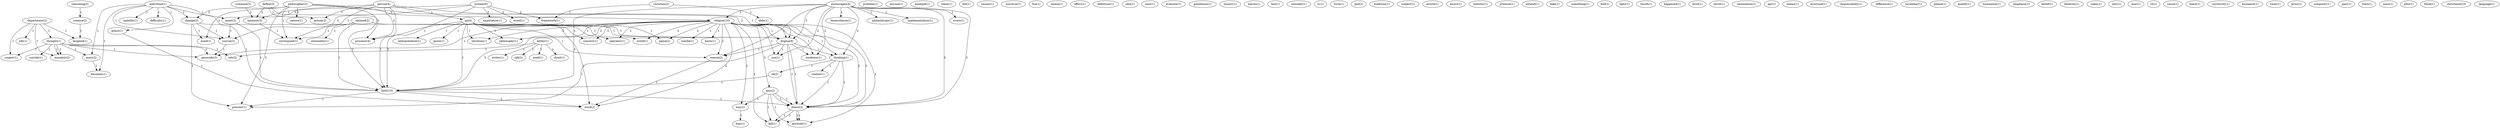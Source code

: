 digraph G {
  define [ label="define(3)" ];
  moment [ label="moment(3)" ];
  prisoner [ label="prisoner(4)" ];
  prison [ label="prison(3)" ];
  problem [ label="problem(1)" ];
  anyone [ label="anyone(1)" ];
  example [ label="example(1)" ];
  claim [ label="claim(1)" ];
  bet [ label="bet(1)" ];
  causes [ label="causes(1)" ];
  universe [ label="universe(1)" ];
  someone [ label="someone(3)" ];
  person [ label="person(4)" ];
  go [ label="go(4)" ];
  dogma [ label="dogma(8)" ];
  correspond [ label="correspond(1)" ];
  faith [ label="faith(10)" ];
  fun [ label="fun(1)" ];
  notion [ label="notion(1)" ];
  offers [ label="offers(1)" ];
  definition [ label="definition(1)" ];
  skin [ label="skin(1)" ];
  case [ label="case(1)" ];
  evaluate [ label="evaluate(1)" ];
  philosopher [ label="philosopher(3)" ];
  nature [ label="nature(1)" ];
  religion [ label="religion(10)" ];
  change [ label="change(2)" ];
  mind [ label="mind(1)" ];
  present [ label="present(1)" ];
  pantheism [ label="pantheism(1)" ];
  thought [ label="thought(1)" ];
  cooper [ label="cooper(1)" ];
  suicide [ label="suicide(1)" ];
  edu [ label="edu(5)" ];
  mass [ label="mass(2)" ];
  macalstr [ label="macalstr(2)" ];
  genocide [ label="genocide(3)" ];
  misery [ label="misery(1)" ];
  leaves [ label="leaves(1)" ];
  test [ label="test(1)" ];
  consider [ label="consider(1)" ];
  cc [ label="cc(1)" ];
  reasoning [ label="reasoning(2)" ];
  science [ label="science(2)" ];
  turin [ label="turin(1)" ];
  god [ label="god(2)" ];
  claimed [ label="claimed(2)" ];
  rationality [ label="rationality(1)" ];
  tradition [ label="tradition(1)" ];
  encourages [ label="encourages(4)" ];
  philanthropy [ label="philanthropy(1)" ];
  implementation [ label="implementation(1)" ];
  scorn [ label="scorn(1)" ];
  condemn [ label="condemn(1)" ];
  thinking [ label="thinking(1)" ];
  use [ label="use(1)" ];
  doesn [ label="doesn(1)" ];
  reason [ label="reason(2)" ];
  doesn [ label="doesn(2)" ];
  benevolence [ label="benevolence(1)" ];
  subject [ label="subject(1)" ];
  article [ label="article(1)" ];
  department [ label="department(2)" ];
  edt [ label="edt(1)" ];
  thought [ label="thought(1)" ];
  laughed [ label="laughed(1)" ];
  exists [ label="exists(1)" ];
  webster [ label="webster(1)" ];
  premise [ label="premise(1)" ];
  extend [ label="extend(1)" ];
  take [ label="take(1)" ];
  something [ label="something(1)" ];
  system [ label="system(6)" ];
  experience [ label="experience(1)" ];
  point [ label="point(2)" ];
  event [ label="event(1)" ];
  course [ label="course(2)" ];
  framework [ label="framework(1)" ];
  boil [ label="boil(1)" ];
  concern [ label="concern(1)" ];
  operates [ label="operates(1)" ];
  similie [ label="similie(1)" ];
  harm [ label="harm(1)" ];
  intuition [ label="intuition(1)" ];
  gun [ label="gun(2)" ];
  game [ label="game(2)" ];
  world [ label="world(1)" ];
  way [ label="way(2)" ];
  philosophy [ label="philosophy(1)" ];
  kill [ label="kill(1)" ];
  word [ label="word(2)" ];
  anybody [ label="anybody(1)" ];
  individual [ label="individual(1)" ];
  difficulty [ label="difficulty(1)" ];
  becomes [ label="becomes(1)" ];
  inability [ label="inability(1)" ];
  admit [ label="admit(1)" ];
  light [ label="light(1)" ];
  result [ label="result(1)" ];
  happened [ label="happened(1)" ];
  level [ label="level(1)" ];
  christ [ label="christ(1)" ];
  kelley [ label="kelley(1)" ];
  tgk [ label="tgk(2)" ];
  need [ label="need(1)" ];
  chest [ label="chest(1)" ];
  writes [ label="writes(1)" ];
  rationalism [ label="rationalism(1)" ];
  apr [ label="apr(1)" ];
  guise [ label="guise(1)" ];
  interpretation [ label="interpretation(1)" ];
  seems [ label="seems(1)" ];
  everyone [ label="everyone(1)" ];
  responsibility [ label="responsibility(1)" ];
  difference [ label="difference(1)" ];
  turambar [ label="turambar(1)" ];
  please [ label="please(1)" ];
  qualify [ label="qualify(1)" ];
  humanism [ label="humanism(1)" ];
  emphasis [ label="emphasis(1)" ];
  belief [ label="belief(1)" ];
  believes [ label="believes(1)" ];
  seem [ label="seem(1)" ];
  sets [ label="sets(1)" ];
  mac [ label="mac(1)" ];
  re [ label="re(1)" ];
  cause [ label="cause(1)" ];
  leave [ label="leave(1)" ];
  ok [ label="ok(2)" ];
  realize [ label="realize(1)" ];
  university [ label="university(1)" ];
  humanist [ label="humanist(1)" ];
  room [ label="room(1)" ];
  jesus [ label="jesus(1)" ];
  bias [ label="bias(1)" ];
  computer [ label="computer(1)" ];
  past [ label="past(1)" ];
  christian [ label="christian(2)" ];
  didn [ label="didn(1)" ];
  start [ label="start(1)" ];
  waco [ label="waco(1)" ];
  john [ label="john(1)" ];
  think [ label="think(1)" ];
  christianity [ label="christianity(3)" ];
  language [ label="language(1)" ];
  define -> moment [ label="2" ];
  define -> prisoner [ label="1" ];
  define -> prison [ label="1" ];
  someone -> moment [ label="2" ];
  person -> moment [ label="1" ];
  person -> go [ label="1" ];
  person -> dogma [ label="1" ];
  person -> correspond [ label="1" ];
  person -> faith [ label="1" ];
  person -> prisoner [ label="2" ];
  person -> prison [ label="1" ];
  moment -> correspond [ label="1" ];
  philosopher -> nature [ label="2" ];
  philosopher -> religion [ label="2" ];
  philosopher -> change [ label="2" ];
  philosopher -> dogma [ label="2" ];
  philosopher -> correspond [ label="1" ];
  philosopher -> faith [ label="2" ];
  philosopher -> mind [ label="2" ];
  philosopher -> present [ label="2" ];
  thought -> cooper [ label="1" ];
  thought -> suicide [ label="1" ];
  thought -> edu [ label="1" ];
  thought -> mass [ label="1" ];
  thought -> macalstr [ label="1" ];
  thought -> genocide [ label="1" ];
  reasoning -> science [ label="1" ];
  claimed -> rationality [ label="1" ];
  claimed -> dogma [ label="1" ];
  claimed -> correspond [ label="1" ];
  claimed -> faith [ label="1" ];
  encourages -> religion [ label="1" ];
  encourages -> philanthropy [ label="1" ];
  encourages -> implementation [ label="1" ];
  encourages -> scorn [ label="1" ];
  encourages -> dogma [ label="3" ];
  encourages -> condemn [ label="2" ];
  encourages -> thinking [ label="2" ];
  encourages -> use [ label="2" ];
  encourages -> doesn [ label="2" ];
  encourages -> reason [ label="1" ];
  encourages -> faith [ label="3" ];
  encourages -> doesn [ label="2" ];
  encourages -> benevolence [ label="1" ];
  department -> edt [ label="1" ];
  department -> cooper [ label="1" ];
  department -> thought [ label="1" ];
  department -> macalstr [ label="1" ];
  department -> laughed [ label="1" ];
  system -> experience [ label="2" ];
  system -> point [ label="3" ];
  system -> event [ label="2" ];
  system -> course [ label="3" ];
  system -> faith [ label="3" ];
  system -> framework [ label="2" ];
  religion -> concern [ label="2" ];
  religion -> dogma [ label="1" ];
  religion -> condemn [ label="1" ];
  religion -> thinking [ label="1" ];
  religion -> use [ label="1" ];
  religion -> operates [ label="2" ];
  religion -> similie [ label="1" ];
  religion -> harm [ label="1" ];
  religion -> intuition [ label="2" ];
  religion -> genocide [ label="1" ];
  religion -> gun [ label="2" ];
  religion -> game [ label="2" ];
  religion -> doesn [ label="2" ];
  religion -> reason [ label="2" ];
  religion -> world [ label="2" ];
  religion -> faith [ label="3" ];
  religion -> doesn [ label="2" ];
  religion -> way [ label="1" ];
  religion -> philosophy [ label="2" ];
  religion -> kill [ label="1" ];
  religion -> word [ label="2" ];
  religion -> anybody [ label="1" ];
  individual -> mass [ label="1" ];
  individual -> point [ label="1" ];
  individual -> change [ label="1" ];
  individual -> course [ label="1" ];
  individual -> difficulty [ label="1" ];
  individual -> becomes [ label="1" ];
  individual -> faith [ label="1" ];
  individual -> inability [ label="1" ];
  individual -> admit [ label="1" ];
  kelley -> tgk [ label="1" ];
  kelley -> edu [ label="1" ];
  kelley -> need [ label="1" ];
  kelley -> chest [ label="1" ];
  kelley -> writes [ label="1" ];
  go -> guise [ label="1" ];
  go -> concern [ label="1" ];
  go -> interpretation [ label="1" ];
  go -> operates [ label="1" ];
  go -> intuition [ label="1" ];
  go -> game [ label="1" ];
  go -> reason [ label="1" ];
  go -> world [ label="1" ];
  go -> faith [ label="1" ];
  go -> prisoner [ label="1" ];
  go -> philosophy [ label="1" ];
  go -> word [ label="1" ];
  mass -> becomes [ label="1" ];
  thought -> macalstr [ label="1" ];
  thought -> genocide [ label="1" ];
  point -> course [ label="1" ];
  point -> faith [ label="1" ];
  change -> dogma [ label="1" ];
  change -> course [ label="1" ];
  change -> mind [ label="1" ];
  change -> present [ label="1" ];
  dogma -> condemn [ label="1" ];
  dogma -> thinking [ label="1" ];
  dogma -> use [ label="1" ];
  dogma -> doesn [ label="1" ];
  dogma -> reason [ label="1" ];
  dogma -> doesn [ label="1" ];
  dogma -> present [ label="1" ];
  course -> genocide [ label="1" ];
  thinking -> ok [ label="1" ];
  thinking -> doesn [ label="1" ];
  thinking -> doesn [ label="1" ];
  thinking -> realize [ label="1" ];
  ok -> faith [ label="1" ];
  gun -> doesn [ label="1" ];
  gun -> doesn [ label="1" ];
  gun -> way [ label="1" ];
  gun -> kill [ label="1" ];
  gun -> anybody [ label="1" ];
  doesn -> kill [ label="1" ];
  doesn -> anybody [ label="1" ];
  reason -> word [ label="1" ];
  science -> laughed [ label="1" ];
  faith -> doesn [ label="1" ];
  faith -> present [ label="1" ];
  faith -> word [ label="1" ];
  doesn -> kill [ label="1" ];
  doesn -> anybody [ label="1" ];
  way -> bias [ label="1" ];
  christian -> didn [ label="1" ];
  christian -> framework [ label="1" ];
  admit -> word [ label="1" ];
}
